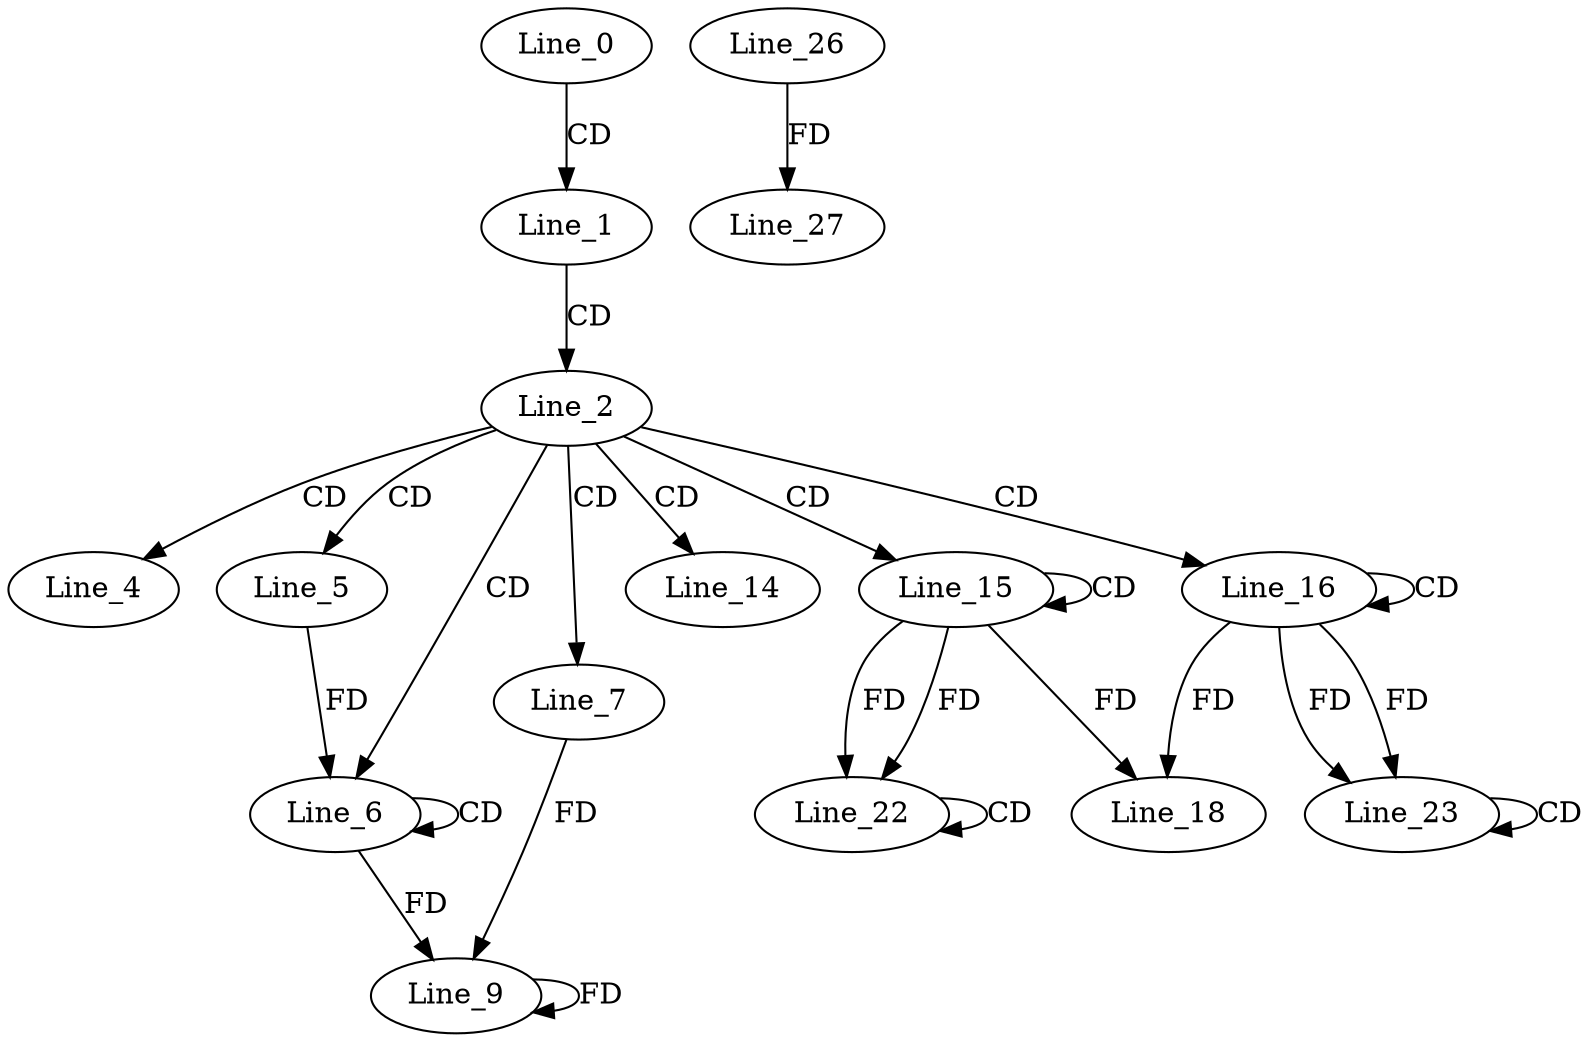 digraph G {
  Line_0;
  Line_1;
  Line_2;
  Line_4;
  Line_5;
  Line_6;
  Line_6;
  Line_7;
  Line_9;
  Line_9;
  Line_14;
  Line_15;
  Line_15;
  Line_16;
  Line_16;
  Line_18;
  Line_18;
  Line_22;
  Line_22;
  Line_23;
  Line_23;
  Line_26;
  Line_27;
  Line_0 -> Line_1 [ label="CD" ];
  Line_1 -> Line_2 [ label="CD" ];
  Line_2 -> Line_4 [ label="CD" ];
  Line_2 -> Line_5 [ label="CD" ];
  Line_2 -> Line_6 [ label="CD" ];
  Line_6 -> Line_6 [ label="CD" ];
  Line_5 -> Line_6 [ label="FD" ];
  Line_2 -> Line_7 [ label="CD" ];
  Line_7 -> Line_9 [ label="FD" ];
  Line_9 -> Line_9 [ label="FD" ];
  Line_6 -> Line_9 [ label="FD" ];
  Line_2 -> Line_14 [ label="CD" ];
  Line_2 -> Line_15 [ label="CD" ];
  Line_15 -> Line_15 [ label="CD" ];
  Line_2 -> Line_16 [ label="CD" ];
  Line_16 -> Line_16 [ label="CD" ];
  Line_15 -> Line_18 [ label="FD" ];
  Line_16 -> Line_18 [ label="FD" ];
  Line_15 -> Line_22 [ label="FD" ];
  Line_22 -> Line_22 [ label="CD" ];
  Line_15 -> Line_22 [ label="FD" ];
  Line_16 -> Line_23 [ label="FD" ];
  Line_23 -> Line_23 [ label="CD" ];
  Line_16 -> Line_23 [ label="FD" ];
  Line_26 -> Line_27 [ label="FD" ];
}
